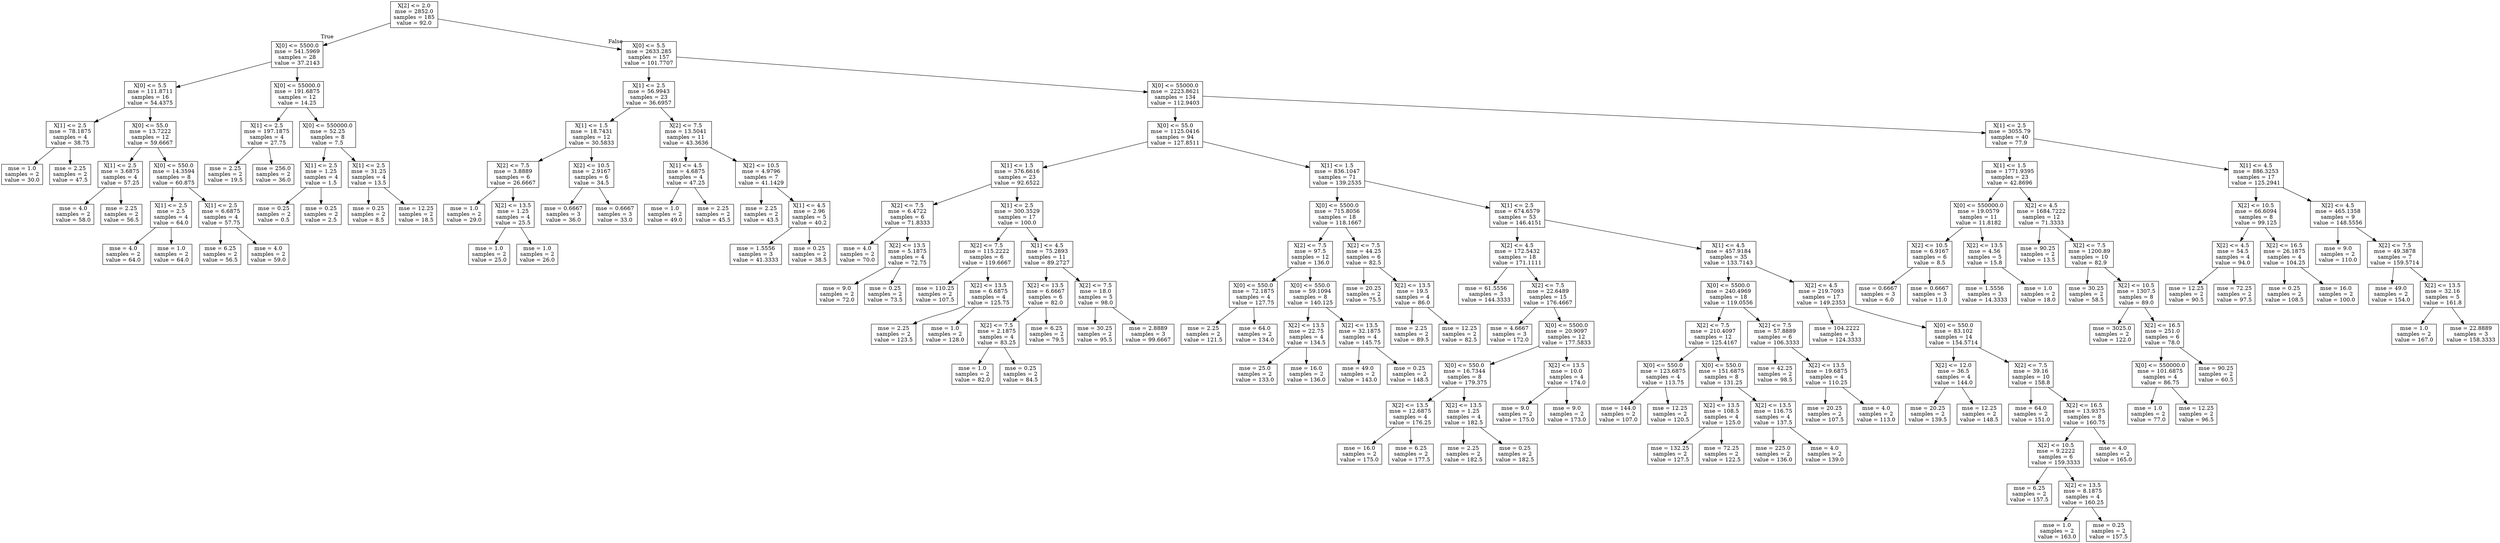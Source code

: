 digraph Tree {
node [shape=box] ;
0 [label="X[2] <= 2.0\nmse = 2852.0\nsamples = 185\nvalue = 92.0"] ;
1 [label="X[0] <= 5500.0\nmse = 541.5969\nsamples = 28\nvalue = 37.2143"] ;
0 -> 1 [labeldistance=2.5, labelangle=45, headlabel="True"] ;
2 [label="X[0] <= 5.5\nmse = 111.8711\nsamples = 16\nvalue = 54.4375"] ;
1 -> 2 ;
3 [label="X[1] <= 2.5\nmse = 78.1875\nsamples = 4\nvalue = 38.75"] ;
2 -> 3 ;
4 [label="mse = 1.0\nsamples = 2\nvalue = 30.0"] ;
3 -> 4 ;
5 [label="mse = 2.25\nsamples = 2\nvalue = 47.5"] ;
3 -> 5 ;
6 [label="X[0] <= 55.0\nmse = 13.7222\nsamples = 12\nvalue = 59.6667"] ;
2 -> 6 ;
7 [label="X[1] <= 2.5\nmse = 3.6875\nsamples = 4\nvalue = 57.25"] ;
6 -> 7 ;
8 [label="mse = 4.0\nsamples = 2\nvalue = 58.0"] ;
7 -> 8 ;
9 [label="mse = 2.25\nsamples = 2\nvalue = 56.5"] ;
7 -> 9 ;
10 [label="X[0] <= 550.0\nmse = 14.3594\nsamples = 8\nvalue = 60.875"] ;
6 -> 10 ;
11 [label="X[1] <= 2.5\nmse = 2.5\nsamples = 4\nvalue = 64.0"] ;
10 -> 11 ;
12 [label="mse = 4.0\nsamples = 2\nvalue = 64.0"] ;
11 -> 12 ;
13 [label="mse = 1.0\nsamples = 2\nvalue = 64.0"] ;
11 -> 13 ;
14 [label="X[1] <= 2.5\nmse = 6.6875\nsamples = 4\nvalue = 57.75"] ;
10 -> 14 ;
15 [label="mse = 6.25\nsamples = 2\nvalue = 56.5"] ;
14 -> 15 ;
16 [label="mse = 4.0\nsamples = 2\nvalue = 59.0"] ;
14 -> 16 ;
17 [label="X[0] <= 55000.0\nmse = 191.6875\nsamples = 12\nvalue = 14.25"] ;
1 -> 17 ;
18 [label="X[1] <= 2.5\nmse = 197.1875\nsamples = 4\nvalue = 27.75"] ;
17 -> 18 ;
19 [label="mse = 2.25\nsamples = 2\nvalue = 19.5"] ;
18 -> 19 ;
20 [label="mse = 256.0\nsamples = 2\nvalue = 36.0"] ;
18 -> 20 ;
21 [label="X[0] <= 550000.0\nmse = 52.25\nsamples = 8\nvalue = 7.5"] ;
17 -> 21 ;
22 [label="X[1] <= 2.5\nmse = 1.25\nsamples = 4\nvalue = 1.5"] ;
21 -> 22 ;
23 [label="mse = 0.25\nsamples = 2\nvalue = 0.5"] ;
22 -> 23 ;
24 [label="mse = 0.25\nsamples = 2\nvalue = 2.5"] ;
22 -> 24 ;
25 [label="X[1] <= 2.5\nmse = 31.25\nsamples = 4\nvalue = 13.5"] ;
21 -> 25 ;
26 [label="mse = 0.25\nsamples = 2\nvalue = 8.5"] ;
25 -> 26 ;
27 [label="mse = 12.25\nsamples = 2\nvalue = 18.5"] ;
25 -> 27 ;
28 [label="X[0] <= 5.5\nmse = 2633.285\nsamples = 157\nvalue = 101.7707"] ;
0 -> 28 [labeldistance=2.5, labelangle=-45, headlabel="False"] ;
29 [label="X[1] <= 2.5\nmse = 56.9943\nsamples = 23\nvalue = 36.6957"] ;
28 -> 29 ;
30 [label="X[1] <= 1.5\nmse = 18.7431\nsamples = 12\nvalue = 30.5833"] ;
29 -> 30 ;
31 [label="X[2] <= 7.5\nmse = 3.8889\nsamples = 6\nvalue = 26.6667"] ;
30 -> 31 ;
32 [label="mse = 1.0\nsamples = 2\nvalue = 29.0"] ;
31 -> 32 ;
33 [label="X[2] <= 13.5\nmse = 1.25\nsamples = 4\nvalue = 25.5"] ;
31 -> 33 ;
34 [label="mse = 1.0\nsamples = 2\nvalue = 25.0"] ;
33 -> 34 ;
35 [label="mse = 1.0\nsamples = 2\nvalue = 26.0"] ;
33 -> 35 ;
36 [label="X[2] <= 10.5\nmse = 2.9167\nsamples = 6\nvalue = 34.5"] ;
30 -> 36 ;
37 [label="mse = 0.6667\nsamples = 3\nvalue = 36.0"] ;
36 -> 37 ;
38 [label="mse = 0.6667\nsamples = 3\nvalue = 33.0"] ;
36 -> 38 ;
39 [label="X[2] <= 7.5\nmse = 13.5041\nsamples = 11\nvalue = 43.3636"] ;
29 -> 39 ;
40 [label="X[1] <= 4.5\nmse = 4.6875\nsamples = 4\nvalue = 47.25"] ;
39 -> 40 ;
41 [label="mse = 1.0\nsamples = 2\nvalue = 49.0"] ;
40 -> 41 ;
42 [label="mse = 2.25\nsamples = 2\nvalue = 45.5"] ;
40 -> 42 ;
43 [label="X[2] <= 10.5\nmse = 4.9796\nsamples = 7\nvalue = 41.1429"] ;
39 -> 43 ;
44 [label="mse = 2.25\nsamples = 2\nvalue = 43.5"] ;
43 -> 44 ;
45 [label="X[1] <= 4.5\nmse = 2.96\nsamples = 5\nvalue = 40.2"] ;
43 -> 45 ;
46 [label="mse = 1.5556\nsamples = 3\nvalue = 41.3333"] ;
45 -> 46 ;
47 [label="mse = 0.25\nsamples = 2\nvalue = 38.5"] ;
45 -> 47 ;
48 [label="X[0] <= 55000.0\nmse = 2223.8621\nsamples = 134\nvalue = 112.9403"] ;
28 -> 48 ;
49 [label="X[0] <= 55.0\nmse = 1125.0416\nsamples = 94\nvalue = 127.8511"] ;
48 -> 49 ;
50 [label="X[1] <= 1.5\nmse = 376.6616\nsamples = 23\nvalue = 92.6522"] ;
49 -> 50 ;
51 [label="X[2] <= 7.5\nmse = 6.4722\nsamples = 6\nvalue = 71.8333"] ;
50 -> 51 ;
52 [label="mse = 4.0\nsamples = 2\nvalue = 70.0"] ;
51 -> 52 ;
53 [label="X[2] <= 13.5\nmse = 5.1875\nsamples = 4\nvalue = 72.75"] ;
51 -> 53 ;
54 [label="mse = 9.0\nsamples = 2\nvalue = 72.0"] ;
53 -> 54 ;
55 [label="mse = 0.25\nsamples = 2\nvalue = 73.5"] ;
53 -> 55 ;
56 [label="X[1] <= 2.5\nmse = 300.3529\nsamples = 17\nvalue = 100.0"] ;
50 -> 56 ;
57 [label="X[2] <= 7.5\nmse = 115.2222\nsamples = 6\nvalue = 119.6667"] ;
56 -> 57 ;
58 [label="mse = 110.25\nsamples = 2\nvalue = 107.5"] ;
57 -> 58 ;
59 [label="X[2] <= 13.5\nmse = 6.6875\nsamples = 4\nvalue = 125.75"] ;
57 -> 59 ;
60 [label="mse = 2.25\nsamples = 2\nvalue = 123.5"] ;
59 -> 60 ;
61 [label="mse = 1.0\nsamples = 2\nvalue = 128.0"] ;
59 -> 61 ;
62 [label="X[1] <= 4.5\nmse = 75.2893\nsamples = 11\nvalue = 89.2727"] ;
56 -> 62 ;
63 [label="X[2] <= 13.5\nmse = 6.6667\nsamples = 6\nvalue = 82.0"] ;
62 -> 63 ;
64 [label="X[2] <= 7.5\nmse = 2.1875\nsamples = 4\nvalue = 83.25"] ;
63 -> 64 ;
65 [label="mse = 1.0\nsamples = 2\nvalue = 82.0"] ;
64 -> 65 ;
66 [label="mse = 0.25\nsamples = 2\nvalue = 84.5"] ;
64 -> 66 ;
67 [label="mse = 6.25\nsamples = 2\nvalue = 79.5"] ;
63 -> 67 ;
68 [label="X[2] <= 7.5\nmse = 18.0\nsamples = 5\nvalue = 98.0"] ;
62 -> 68 ;
69 [label="mse = 30.25\nsamples = 2\nvalue = 95.5"] ;
68 -> 69 ;
70 [label="mse = 2.8889\nsamples = 3\nvalue = 99.6667"] ;
68 -> 70 ;
71 [label="X[1] <= 1.5\nmse = 836.1047\nsamples = 71\nvalue = 139.2535"] ;
49 -> 71 ;
72 [label="X[0] <= 5500.0\nmse = 715.8056\nsamples = 18\nvalue = 118.1667"] ;
71 -> 72 ;
73 [label="X[2] <= 7.5\nmse = 97.5\nsamples = 12\nvalue = 136.0"] ;
72 -> 73 ;
74 [label="X[0] <= 550.0\nmse = 72.1875\nsamples = 4\nvalue = 127.75"] ;
73 -> 74 ;
75 [label="mse = 2.25\nsamples = 2\nvalue = 121.5"] ;
74 -> 75 ;
76 [label="mse = 64.0\nsamples = 2\nvalue = 134.0"] ;
74 -> 76 ;
77 [label="X[0] <= 550.0\nmse = 59.1094\nsamples = 8\nvalue = 140.125"] ;
73 -> 77 ;
78 [label="X[2] <= 13.5\nmse = 22.75\nsamples = 4\nvalue = 134.5"] ;
77 -> 78 ;
79 [label="mse = 25.0\nsamples = 2\nvalue = 133.0"] ;
78 -> 79 ;
80 [label="mse = 16.0\nsamples = 2\nvalue = 136.0"] ;
78 -> 80 ;
81 [label="X[2] <= 13.5\nmse = 32.1875\nsamples = 4\nvalue = 145.75"] ;
77 -> 81 ;
82 [label="mse = 49.0\nsamples = 2\nvalue = 143.0"] ;
81 -> 82 ;
83 [label="mse = 0.25\nsamples = 2\nvalue = 148.5"] ;
81 -> 83 ;
84 [label="X[2] <= 7.5\nmse = 44.25\nsamples = 6\nvalue = 82.5"] ;
72 -> 84 ;
85 [label="mse = 20.25\nsamples = 2\nvalue = 75.5"] ;
84 -> 85 ;
86 [label="X[2] <= 13.5\nmse = 19.5\nsamples = 4\nvalue = 86.0"] ;
84 -> 86 ;
87 [label="mse = 2.25\nsamples = 2\nvalue = 89.5"] ;
86 -> 87 ;
88 [label="mse = 12.25\nsamples = 2\nvalue = 82.5"] ;
86 -> 88 ;
89 [label="X[1] <= 2.5\nmse = 674.6579\nsamples = 53\nvalue = 146.4151"] ;
71 -> 89 ;
90 [label="X[2] <= 4.5\nmse = 172.5432\nsamples = 18\nvalue = 171.1111"] ;
89 -> 90 ;
91 [label="mse = 61.5556\nsamples = 3\nvalue = 144.3333"] ;
90 -> 91 ;
92 [label="X[2] <= 7.5\nmse = 22.6489\nsamples = 15\nvalue = 176.4667"] ;
90 -> 92 ;
93 [label="mse = 4.6667\nsamples = 3\nvalue = 172.0"] ;
92 -> 93 ;
94 [label="X[0] <= 5500.0\nmse = 20.9097\nsamples = 12\nvalue = 177.5833"] ;
92 -> 94 ;
95 [label="X[0] <= 550.0\nmse = 16.7344\nsamples = 8\nvalue = 179.375"] ;
94 -> 95 ;
96 [label="X[2] <= 13.5\nmse = 12.6875\nsamples = 4\nvalue = 176.25"] ;
95 -> 96 ;
97 [label="mse = 16.0\nsamples = 2\nvalue = 175.0"] ;
96 -> 97 ;
98 [label="mse = 6.25\nsamples = 2\nvalue = 177.5"] ;
96 -> 98 ;
99 [label="X[2] <= 13.5\nmse = 1.25\nsamples = 4\nvalue = 182.5"] ;
95 -> 99 ;
100 [label="mse = 2.25\nsamples = 2\nvalue = 182.5"] ;
99 -> 100 ;
101 [label="mse = 0.25\nsamples = 2\nvalue = 182.5"] ;
99 -> 101 ;
102 [label="X[2] <= 13.5\nmse = 10.0\nsamples = 4\nvalue = 174.0"] ;
94 -> 102 ;
103 [label="mse = 9.0\nsamples = 2\nvalue = 175.0"] ;
102 -> 103 ;
104 [label="mse = 9.0\nsamples = 2\nvalue = 173.0"] ;
102 -> 104 ;
105 [label="X[1] <= 4.5\nmse = 457.9184\nsamples = 35\nvalue = 133.7143"] ;
89 -> 105 ;
106 [label="X[0] <= 5500.0\nmse = 240.4969\nsamples = 18\nvalue = 119.0556"] ;
105 -> 106 ;
107 [label="X[2] <= 7.5\nmse = 210.4097\nsamples = 12\nvalue = 125.4167"] ;
106 -> 107 ;
108 [label="X[0] <= 550.0\nmse = 123.6875\nsamples = 4\nvalue = 113.75"] ;
107 -> 108 ;
109 [label="mse = 144.0\nsamples = 2\nvalue = 107.0"] ;
108 -> 109 ;
110 [label="mse = 12.25\nsamples = 2\nvalue = 120.5"] ;
108 -> 110 ;
111 [label="X[0] <= 550.0\nmse = 151.6875\nsamples = 8\nvalue = 131.25"] ;
107 -> 111 ;
112 [label="X[2] <= 13.5\nmse = 108.5\nsamples = 4\nvalue = 125.0"] ;
111 -> 112 ;
113 [label="mse = 132.25\nsamples = 2\nvalue = 127.5"] ;
112 -> 113 ;
114 [label="mse = 72.25\nsamples = 2\nvalue = 122.5"] ;
112 -> 114 ;
115 [label="X[2] <= 13.5\nmse = 116.75\nsamples = 4\nvalue = 137.5"] ;
111 -> 115 ;
116 [label="mse = 225.0\nsamples = 2\nvalue = 136.0"] ;
115 -> 116 ;
117 [label="mse = 4.0\nsamples = 2\nvalue = 139.0"] ;
115 -> 117 ;
118 [label="X[2] <= 7.5\nmse = 57.8889\nsamples = 6\nvalue = 106.3333"] ;
106 -> 118 ;
119 [label="mse = 42.25\nsamples = 2\nvalue = 98.5"] ;
118 -> 119 ;
120 [label="X[2] <= 13.5\nmse = 19.6875\nsamples = 4\nvalue = 110.25"] ;
118 -> 120 ;
121 [label="mse = 20.25\nsamples = 2\nvalue = 107.5"] ;
120 -> 121 ;
122 [label="mse = 4.0\nsamples = 2\nvalue = 113.0"] ;
120 -> 122 ;
123 [label="X[2] <= 4.5\nmse = 219.7093\nsamples = 17\nvalue = 149.2353"] ;
105 -> 123 ;
124 [label="mse = 104.2222\nsamples = 3\nvalue = 124.3333"] ;
123 -> 124 ;
125 [label="X[0] <= 550.0\nmse = 83.102\nsamples = 14\nvalue = 154.5714"] ;
123 -> 125 ;
126 [label="X[2] <= 12.0\nmse = 36.5\nsamples = 4\nvalue = 144.0"] ;
125 -> 126 ;
127 [label="mse = 20.25\nsamples = 2\nvalue = 139.5"] ;
126 -> 127 ;
128 [label="mse = 12.25\nsamples = 2\nvalue = 148.5"] ;
126 -> 128 ;
129 [label="X[2] <= 7.5\nmse = 39.16\nsamples = 10\nvalue = 158.8"] ;
125 -> 129 ;
130 [label="mse = 64.0\nsamples = 2\nvalue = 151.0"] ;
129 -> 130 ;
131 [label="X[2] <= 16.5\nmse = 13.9375\nsamples = 8\nvalue = 160.75"] ;
129 -> 131 ;
132 [label="X[2] <= 10.5\nmse = 9.2222\nsamples = 6\nvalue = 159.3333"] ;
131 -> 132 ;
133 [label="mse = 6.25\nsamples = 2\nvalue = 157.5"] ;
132 -> 133 ;
134 [label="X[2] <= 13.5\nmse = 8.1875\nsamples = 4\nvalue = 160.25"] ;
132 -> 134 ;
135 [label="mse = 1.0\nsamples = 2\nvalue = 163.0"] ;
134 -> 135 ;
136 [label="mse = 0.25\nsamples = 2\nvalue = 157.5"] ;
134 -> 136 ;
137 [label="mse = 4.0\nsamples = 2\nvalue = 165.0"] ;
131 -> 137 ;
138 [label="X[1] <= 2.5\nmse = 3055.79\nsamples = 40\nvalue = 77.9"] ;
48 -> 138 ;
139 [label="X[1] <= 1.5\nmse = 1771.9395\nsamples = 23\nvalue = 42.8696"] ;
138 -> 139 ;
140 [label="X[0] <= 550000.0\nmse = 19.0579\nsamples = 11\nvalue = 11.8182"] ;
139 -> 140 ;
141 [label="X[2] <= 10.5\nmse = 6.9167\nsamples = 6\nvalue = 8.5"] ;
140 -> 141 ;
142 [label="mse = 0.6667\nsamples = 3\nvalue = 6.0"] ;
141 -> 142 ;
143 [label="mse = 0.6667\nsamples = 3\nvalue = 11.0"] ;
141 -> 143 ;
144 [label="X[2] <= 13.5\nmse = 4.56\nsamples = 5\nvalue = 15.8"] ;
140 -> 144 ;
145 [label="mse = 1.5556\nsamples = 3\nvalue = 14.3333"] ;
144 -> 145 ;
146 [label="mse = 1.0\nsamples = 2\nvalue = 18.0"] ;
144 -> 146 ;
147 [label="X[2] <= 4.5\nmse = 1684.7222\nsamples = 12\nvalue = 71.3333"] ;
139 -> 147 ;
148 [label="mse = 90.25\nsamples = 2\nvalue = 13.5"] ;
147 -> 148 ;
149 [label="X[2] <= 7.5\nmse = 1200.89\nsamples = 10\nvalue = 82.9"] ;
147 -> 149 ;
150 [label="mse = 30.25\nsamples = 2\nvalue = 58.5"] ;
149 -> 150 ;
151 [label="X[2] <= 10.5\nmse = 1307.5\nsamples = 8\nvalue = 89.0"] ;
149 -> 151 ;
152 [label="mse = 3025.0\nsamples = 2\nvalue = 122.0"] ;
151 -> 152 ;
153 [label="X[2] <= 16.5\nmse = 251.0\nsamples = 6\nvalue = 78.0"] ;
151 -> 153 ;
154 [label="X[0] <= 550000.0\nmse = 101.6875\nsamples = 4\nvalue = 86.75"] ;
153 -> 154 ;
155 [label="mse = 1.0\nsamples = 2\nvalue = 77.0"] ;
154 -> 155 ;
156 [label="mse = 12.25\nsamples = 2\nvalue = 96.5"] ;
154 -> 156 ;
157 [label="mse = 90.25\nsamples = 2\nvalue = 60.5"] ;
153 -> 157 ;
158 [label="X[1] <= 4.5\nmse = 886.3253\nsamples = 17\nvalue = 125.2941"] ;
138 -> 158 ;
159 [label="X[2] <= 10.5\nmse = 66.6094\nsamples = 8\nvalue = 99.125"] ;
158 -> 159 ;
160 [label="X[2] <= 4.5\nmse = 54.5\nsamples = 4\nvalue = 94.0"] ;
159 -> 160 ;
161 [label="mse = 12.25\nsamples = 2\nvalue = 90.5"] ;
160 -> 161 ;
162 [label="mse = 72.25\nsamples = 2\nvalue = 97.5"] ;
160 -> 162 ;
163 [label="X[2] <= 16.5\nmse = 26.1875\nsamples = 4\nvalue = 104.25"] ;
159 -> 163 ;
164 [label="mse = 0.25\nsamples = 2\nvalue = 108.5"] ;
163 -> 164 ;
165 [label="mse = 16.0\nsamples = 2\nvalue = 100.0"] ;
163 -> 165 ;
166 [label="X[2] <= 4.5\nmse = 465.1358\nsamples = 9\nvalue = 148.5556"] ;
158 -> 166 ;
167 [label="mse = 9.0\nsamples = 2\nvalue = 110.0"] ;
166 -> 167 ;
168 [label="X[2] <= 7.5\nmse = 49.3878\nsamples = 7\nvalue = 159.5714"] ;
166 -> 168 ;
169 [label="mse = 49.0\nsamples = 2\nvalue = 154.0"] ;
168 -> 169 ;
170 [label="X[2] <= 13.5\nmse = 32.16\nsamples = 5\nvalue = 161.8"] ;
168 -> 170 ;
171 [label="mse = 1.0\nsamples = 2\nvalue = 167.0"] ;
170 -> 171 ;
172 [label="mse = 22.8889\nsamples = 3\nvalue = 158.3333"] ;
170 -> 172 ;
}